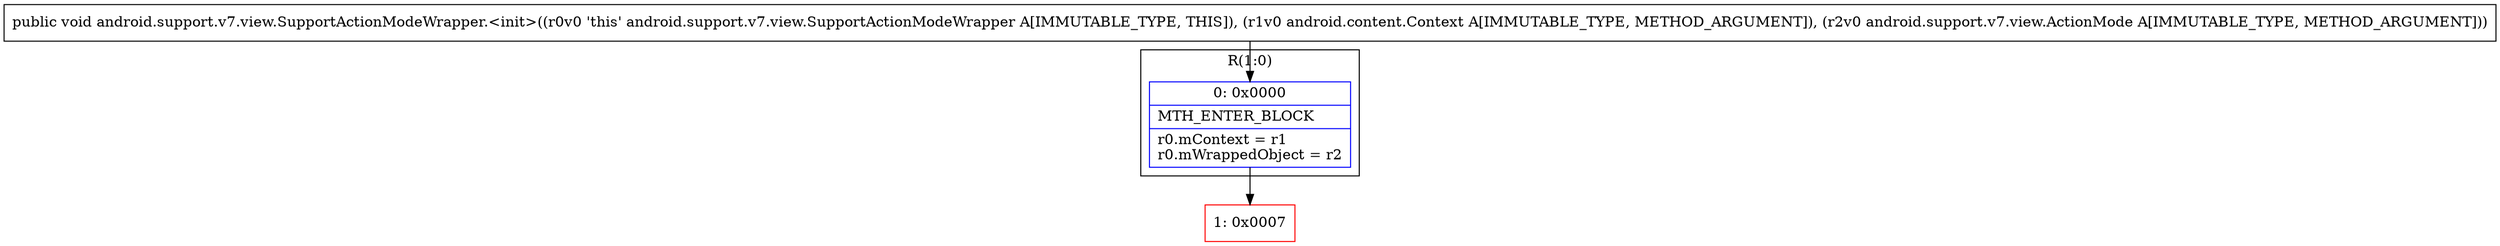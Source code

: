 digraph "CFG forandroid.support.v7.view.SupportActionModeWrapper.\<init\>(Landroid\/content\/Context;Landroid\/support\/v7\/view\/ActionMode;)V" {
subgraph cluster_Region_1897231575 {
label = "R(1:0)";
node [shape=record,color=blue];
Node_0 [shape=record,label="{0\:\ 0x0000|MTH_ENTER_BLOCK\l|r0.mContext = r1\lr0.mWrappedObject = r2\l}"];
}
Node_1 [shape=record,color=red,label="{1\:\ 0x0007}"];
MethodNode[shape=record,label="{public void android.support.v7.view.SupportActionModeWrapper.\<init\>((r0v0 'this' android.support.v7.view.SupportActionModeWrapper A[IMMUTABLE_TYPE, THIS]), (r1v0 android.content.Context A[IMMUTABLE_TYPE, METHOD_ARGUMENT]), (r2v0 android.support.v7.view.ActionMode A[IMMUTABLE_TYPE, METHOD_ARGUMENT])) }"];
MethodNode -> Node_0;
Node_0 -> Node_1;
}

